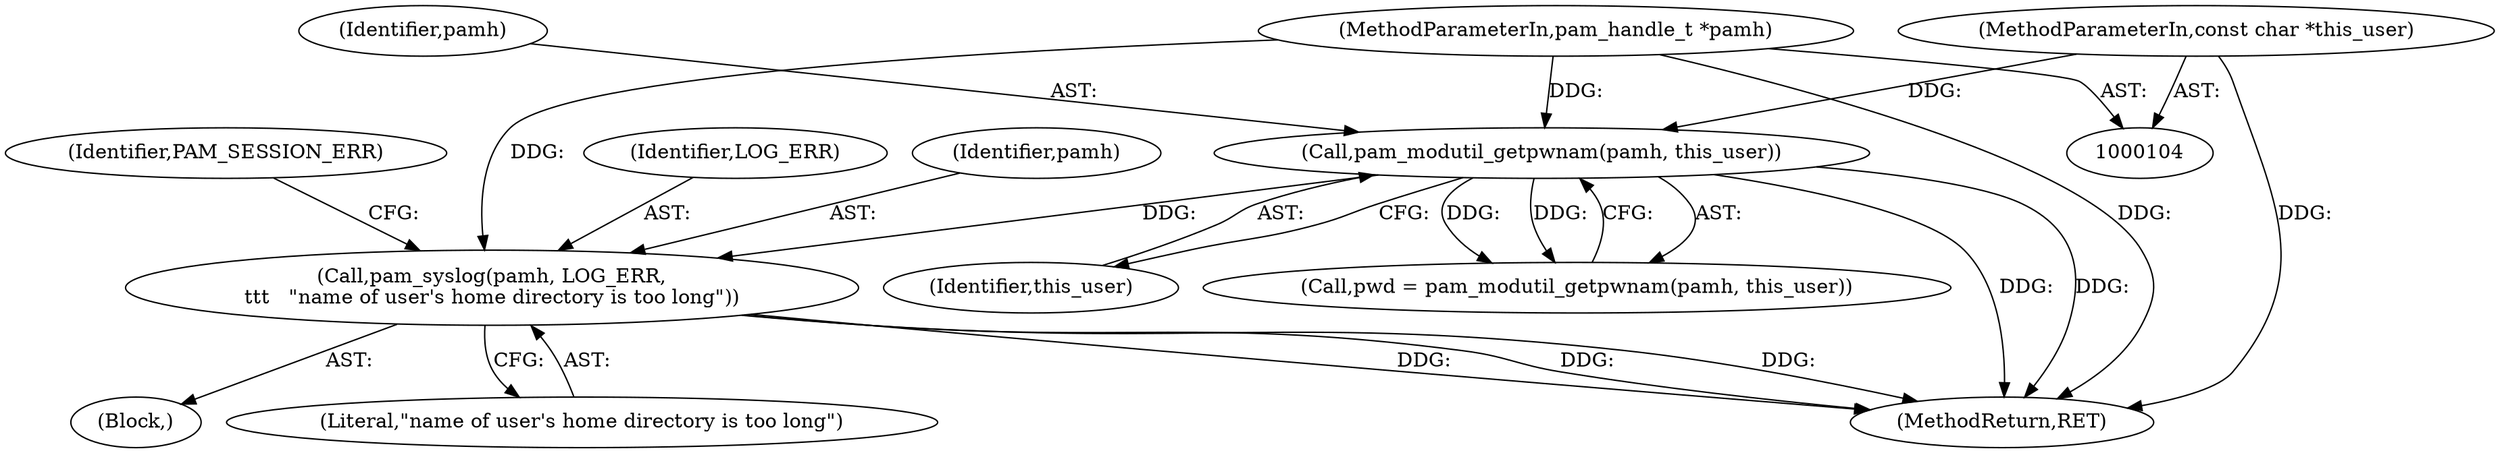 digraph "0_altlinux_ffe7058c70253d574b1963c7c93002bd410fddc9@API" {
"1000154" [label="(Call,pam_syslog(pamh, LOG_ERR,\n\t\t\t   \"name of user's home directory is too long\"))"];
"1000123" [label="(Call,pam_modutil_getpwnam(pamh, this_user))"];
"1000105" [label="(MethodParameterIn,pam_handle_t *pamh)"];
"1000107" [label="(MethodParameterIn,const char *this_user)"];
"1000154" [label="(Call,pam_syslog(pamh, LOG_ERR,\n\t\t\t   \"name of user's home directory is too long\"))"];
"1000124" [label="(Identifier,pamh)"];
"1000153" [label="(Block,)"];
"1000155" [label="(Identifier,pamh)"];
"1000157" [label="(Literal,\"name of user's home directory is too long\")"];
"1000121" [label="(Call,pwd = pam_modutil_getpwnam(pamh, this_user))"];
"1000107" [label="(MethodParameterIn,const char *this_user)"];
"1000159" [label="(Identifier,PAM_SESSION_ERR)"];
"1000125" [label="(Identifier,this_user)"];
"1000105" [label="(MethodParameterIn,pam_handle_t *pamh)"];
"1000156" [label="(Identifier,LOG_ERR)"];
"1000123" [label="(Call,pam_modutil_getpwnam(pamh, this_user))"];
"1000254" [label="(MethodReturn,RET)"];
"1000154" -> "1000153"  [label="AST: "];
"1000154" -> "1000157"  [label="CFG: "];
"1000155" -> "1000154"  [label="AST: "];
"1000156" -> "1000154"  [label="AST: "];
"1000157" -> "1000154"  [label="AST: "];
"1000159" -> "1000154"  [label="CFG: "];
"1000154" -> "1000254"  [label="DDG: "];
"1000154" -> "1000254"  [label="DDG: "];
"1000154" -> "1000254"  [label="DDG: "];
"1000123" -> "1000154"  [label="DDG: "];
"1000105" -> "1000154"  [label="DDG: "];
"1000123" -> "1000121"  [label="AST: "];
"1000123" -> "1000125"  [label="CFG: "];
"1000124" -> "1000123"  [label="AST: "];
"1000125" -> "1000123"  [label="AST: "];
"1000121" -> "1000123"  [label="CFG: "];
"1000123" -> "1000254"  [label="DDG: "];
"1000123" -> "1000254"  [label="DDG: "];
"1000123" -> "1000121"  [label="DDG: "];
"1000123" -> "1000121"  [label="DDG: "];
"1000105" -> "1000123"  [label="DDG: "];
"1000107" -> "1000123"  [label="DDG: "];
"1000105" -> "1000104"  [label="AST: "];
"1000105" -> "1000254"  [label="DDG: "];
"1000107" -> "1000104"  [label="AST: "];
"1000107" -> "1000254"  [label="DDG: "];
}
